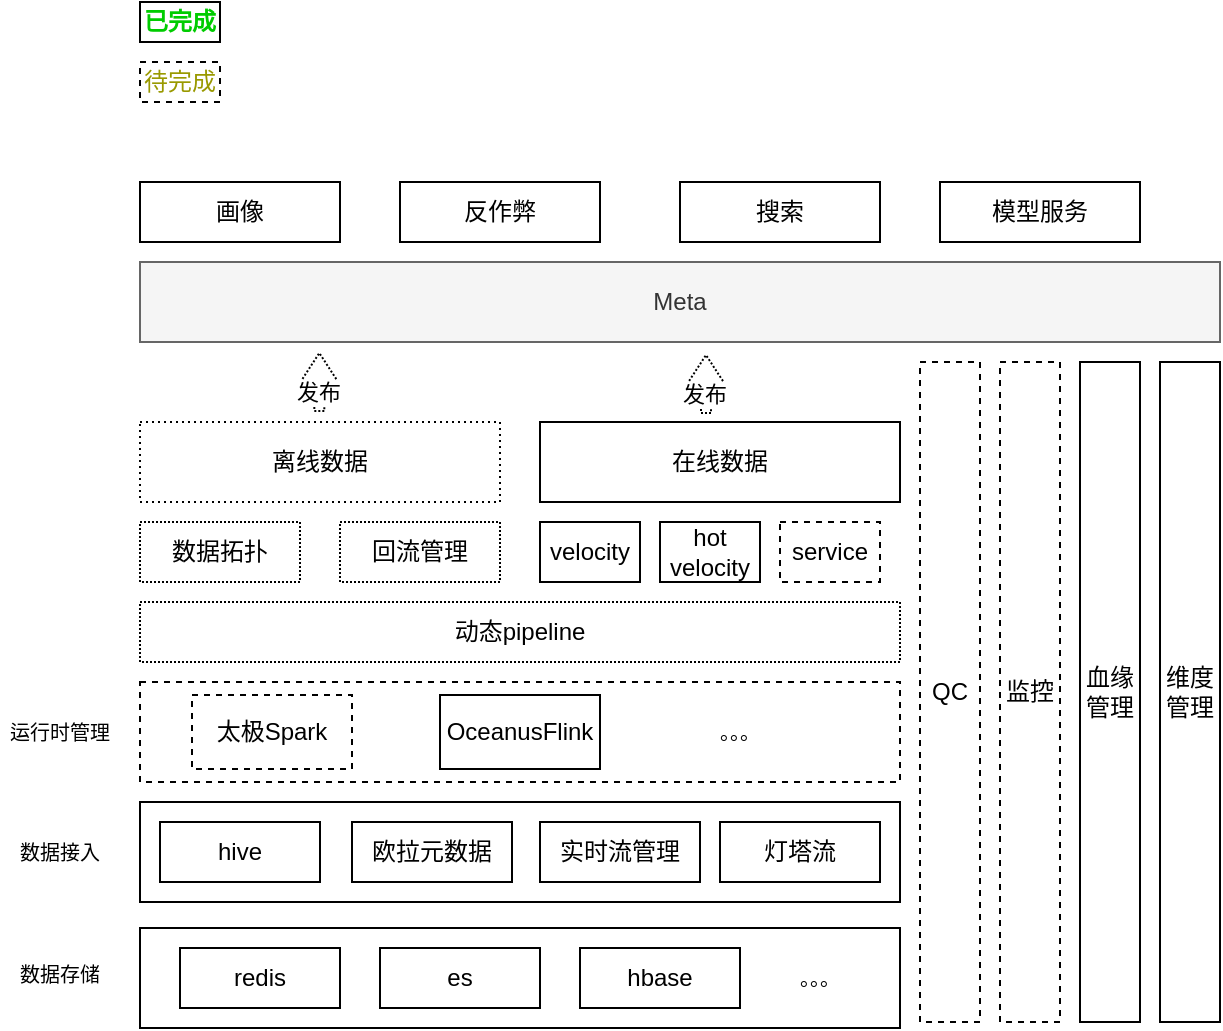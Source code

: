 <mxfile version="13.10.0" type="github">
  <diagram id="OCao537z7p0x5XaGtVkd" name="Page-1">
    <mxGraphModel dx="868" dy="581" grid="1" gridSize="10" guides="1" tooltips="1" connect="1" arrows="1" fold="1" page="1" pageScale="1" pageWidth="827" pageHeight="1169" math="0" shadow="0">
      <root>
        <mxCell id="0" />
        <mxCell id="1" parent="0" />
        <mxCell id="2C7E0FPqzWrL0cdZ8UIa-1" value="Meta" style="rounded=0;whiteSpace=wrap;html=1;fillColor=#f5f5f5;strokeColor=#666666;fontColor=#333333;" vertex="1" parent="1">
          <mxGeometry x="130" y="220" width="540" height="40" as="geometry" />
        </mxCell>
        <mxCell id="2C7E0FPqzWrL0cdZ8UIa-3" value="在线数据" style="rounded=0;whiteSpace=wrap;html=1;" vertex="1" parent="1">
          <mxGeometry x="330" y="300" width="180" height="40" as="geometry" />
        </mxCell>
        <mxCell id="2C7E0FPqzWrL0cdZ8UIa-4" value="离线数据" style="rounded=0;whiteSpace=wrap;html=1;dashed=1;dashPattern=1 2;" vertex="1" parent="1">
          <mxGeometry x="130" y="300" width="180" height="40" as="geometry" />
        </mxCell>
        <mxCell id="2C7E0FPqzWrL0cdZ8UIa-5" value="QC" style="rounded=0;whiteSpace=wrap;html=1;dashed=1;" vertex="1" parent="1">
          <mxGeometry x="520" y="270" width="30" height="330" as="geometry" />
        </mxCell>
        <mxCell id="2C7E0FPqzWrL0cdZ8UIa-6" value="监控" style="rounded=0;whiteSpace=wrap;html=1;dashed=1;" vertex="1" parent="1">
          <mxGeometry x="560" y="270" width="30" height="330" as="geometry" />
        </mxCell>
        <mxCell id="2C7E0FPqzWrL0cdZ8UIa-8" value="" style="shape=flexArrow;endArrow=classic;html=1;endWidth=12.414;endSize=4.379;width=5;dashed=1;dashPattern=1 1;" edge="1" parent="1">
          <mxGeometry width="50" height="50" relative="1" as="geometry">
            <mxPoint x="413" y="296" as="sourcePoint" />
            <mxPoint x="413" y="266" as="targetPoint" />
          </mxGeometry>
        </mxCell>
        <mxCell id="2C7E0FPqzWrL0cdZ8UIa-9" value="发布" style="edgeLabel;html=1;align=center;verticalAlign=middle;resizable=0;points=[];" vertex="1" connectable="0" parent="2C7E0FPqzWrL0cdZ8UIa-8">
          <mxGeometry x="-0.284" y="1" relative="1" as="geometry">
            <mxPoint as="offset" />
          </mxGeometry>
        </mxCell>
        <mxCell id="2C7E0FPqzWrL0cdZ8UIa-10" value="" style="shape=flexArrow;endArrow=classic;html=1;endWidth=12.414;endSize=4.379;width=5;dashed=1;dashPattern=1 1;" edge="1" parent="1">
          <mxGeometry width="50" height="50" relative="1" as="geometry">
            <mxPoint x="219.66" y="295.0" as="sourcePoint" />
            <mxPoint x="219.66" y="265.0" as="targetPoint" />
          </mxGeometry>
        </mxCell>
        <mxCell id="2C7E0FPqzWrL0cdZ8UIa-11" value="发布" style="edgeLabel;html=1;align=center;verticalAlign=middle;resizable=0;points=[];" vertex="1" connectable="0" parent="2C7E0FPqzWrL0cdZ8UIa-10">
          <mxGeometry x="-0.284" y="1" relative="1" as="geometry">
            <mxPoint as="offset" />
          </mxGeometry>
        </mxCell>
        <mxCell id="2C7E0FPqzWrL0cdZ8UIa-14" value="hot velocity" style="rounded=0;whiteSpace=wrap;html=1;" vertex="1" parent="1">
          <mxGeometry x="390" y="350" width="50" height="30" as="geometry" />
        </mxCell>
        <mxCell id="2C7E0FPqzWrL0cdZ8UIa-15" value="velocity" style="rounded=0;whiteSpace=wrap;html=1;" vertex="1" parent="1">
          <mxGeometry x="330" y="350" width="50" height="30" as="geometry" />
        </mxCell>
        <mxCell id="2C7E0FPqzWrL0cdZ8UIa-16" value="动态pipeline" style="rounded=0;whiteSpace=wrap;html=1;dashed=1;dashPattern=1 1;" vertex="1" parent="1">
          <mxGeometry x="130" y="390" width="380" height="30" as="geometry" />
        </mxCell>
        <mxCell id="2C7E0FPqzWrL0cdZ8UIa-17" value="回流管理" style="rounded=0;whiteSpace=wrap;html=1;dashed=1;dashPattern=1 1;" vertex="1" parent="1">
          <mxGeometry x="230" y="350" width="80" height="30" as="geometry" />
        </mxCell>
        <mxCell id="2C7E0FPqzWrL0cdZ8UIa-18" value="&lt;span&gt;血缘&lt;br&gt;管理&lt;/span&gt;" style="rounded=0;whiteSpace=wrap;html=1;" vertex="1" parent="1">
          <mxGeometry x="600" y="270" width="30" height="330" as="geometry" />
        </mxCell>
        <mxCell id="2C7E0FPqzWrL0cdZ8UIa-20" value="" style="rounded=0;whiteSpace=wrap;html=1;" vertex="1" parent="1">
          <mxGeometry x="130" y="490" width="380" height="50" as="geometry" />
        </mxCell>
        <mxCell id="2C7E0FPqzWrL0cdZ8UIa-21" value="hive" style="rounded=0;whiteSpace=wrap;html=1;" vertex="1" parent="1">
          <mxGeometry x="140" y="500" width="80" height="30" as="geometry" />
        </mxCell>
        <mxCell id="2C7E0FPqzWrL0cdZ8UIa-22" value="欧拉元数据" style="rounded=0;whiteSpace=wrap;html=1;" vertex="1" parent="1">
          <mxGeometry x="236" y="500" width="80" height="30" as="geometry" />
        </mxCell>
        <mxCell id="2C7E0FPqzWrL0cdZ8UIa-23" value="实时流管理" style="rounded=0;whiteSpace=wrap;html=1;" vertex="1" parent="1">
          <mxGeometry x="330" y="500" width="80" height="30" as="geometry" />
        </mxCell>
        <mxCell id="2C7E0FPqzWrL0cdZ8UIa-25" value="灯塔流" style="rounded=0;whiteSpace=wrap;html=1;" vertex="1" parent="1">
          <mxGeometry x="420" y="500" width="80" height="30" as="geometry" />
        </mxCell>
        <mxCell id="2C7E0FPqzWrL0cdZ8UIa-26" value="&lt;font style=&quot;font-size: 10px&quot;&gt;数据接入&lt;/font&gt;" style="text;html=1;strokeColor=none;fillColor=none;align=center;verticalAlign=middle;whiteSpace=wrap;rounded=0;dashed=1;" vertex="1" parent="1">
          <mxGeometry x="60" y="502.5" width="60" height="25" as="geometry" />
        </mxCell>
        <mxCell id="2C7E0FPqzWrL0cdZ8UIa-27" value="&lt;font style=&quot;font-size: 10px&quot;&gt;数据存储&lt;/font&gt;" style="text;html=1;strokeColor=none;fillColor=none;align=center;verticalAlign=middle;whiteSpace=wrap;rounded=0;dashed=1;" vertex="1" parent="1">
          <mxGeometry x="60" y="563" width="60" height="25" as="geometry" />
        </mxCell>
        <mxCell id="2C7E0FPqzWrL0cdZ8UIa-28" value="" style="rounded=0;whiteSpace=wrap;html=1;" vertex="1" parent="1">
          <mxGeometry x="130" y="553" width="380" height="50" as="geometry" />
        </mxCell>
        <mxCell id="2C7E0FPqzWrL0cdZ8UIa-29" value="redis" style="rounded=0;whiteSpace=wrap;html=1;" vertex="1" parent="1">
          <mxGeometry x="150" y="563" width="80" height="30" as="geometry" />
        </mxCell>
        <mxCell id="2C7E0FPqzWrL0cdZ8UIa-30" value="es" style="rounded=0;whiteSpace=wrap;html=1;" vertex="1" parent="1">
          <mxGeometry x="250" y="563" width="80" height="30" as="geometry" />
        </mxCell>
        <mxCell id="2C7E0FPqzWrL0cdZ8UIa-31" value="hbase" style="rounded=0;whiteSpace=wrap;html=1;" vertex="1" parent="1">
          <mxGeometry x="350" y="563" width="80" height="30" as="geometry" />
        </mxCell>
        <mxCell id="2C7E0FPqzWrL0cdZ8UIa-32" value="&lt;font style=&quot;font-size: 10px&quot;&gt;。。。&lt;/font&gt;" style="text;html=1;strokeColor=none;fillColor=none;align=center;verticalAlign=middle;whiteSpace=wrap;rounded=0;dashed=1;" vertex="1" parent="1">
          <mxGeometry x="440" y="565.5" width="60" height="25" as="geometry" />
        </mxCell>
        <mxCell id="2C7E0FPqzWrL0cdZ8UIa-33" value="" style="rounded=0;whiteSpace=wrap;html=1;dashed=1;" vertex="1" parent="1">
          <mxGeometry x="130" y="430" width="380" height="50" as="geometry" />
        </mxCell>
        <mxCell id="2C7E0FPqzWrL0cdZ8UIa-34" value="&lt;font style=&quot;font-size: 10px&quot;&gt;运行时管理&lt;/font&gt;" style="text;html=1;strokeColor=none;fillColor=none;align=center;verticalAlign=middle;whiteSpace=wrap;rounded=0;dashed=1;" vertex="1" parent="1">
          <mxGeometry x="60" y="442.5" width="60" height="25" as="geometry" />
        </mxCell>
        <mxCell id="2C7E0FPqzWrL0cdZ8UIa-35" value="太极Spark" style="rounded=0;whiteSpace=wrap;html=1;dashed=1;" vertex="1" parent="1">
          <mxGeometry x="156" y="436.5" width="80" height="37" as="geometry" />
        </mxCell>
        <mxCell id="2C7E0FPqzWrL0cdZ8UIa-36" value="OceanusFlink" style="rounded=0;whiteSpace=wrap;html=1;" vertex="1" parent="1">
          <mxGeometry x="280" y="436.5" width="80" height="37" as="geometry" />
        </mxCell>
        <mxCell id="2C7E0FPqzWrL0cdZ8UIa-37" value="&lt;font style=&quot;font-size: 10px&quot;&gt;。。。&lt;/font&gt;" style="text;html=1;strokeColor=none;fillColor=none;align=center;verticalAlign=middle;whiteSpace=wrap;rounded=0;dashed=1;" vertex="1" parent="1">
          <mxGeometry x="400" y="442.5" width="60" height="25" as="geometry" />
        </mxCell>
        <mxCell id="2C7E0FPqzWrL0cdZ8UIa-38" value="service" style="rounded=0;whiteSpace=wrap;html=1;dashed=1;" vertex="1" parent="1">
          <mxGeometry x="450" y="350" width="50" height="30" as="geometry" />
        </mxCell>
        <mxCell id="2C7E0FPqzWrL0cdZ8UIa-39" value="画像" style="rounded=0;whiteSpace=wrap;html=1;" vertex="1" parent="1">
          <mxGeometry x="130" y="180" width="100" height="30" as="geometry" />
        </mxCell>
        <mxCell id="2C7E0FPqzWrL0cdZ8UIa-40" value="反作弊" style="rounded=0;whiteSpace=wrap;html=1;" vertex="1" parent="1">
          <mxGeometry x="260" y="180" width="100" height="30" as="geometry" />
        </mxCell>
        <mxCell id="2C7E0FPqzWrL0cdZ8UIa-41" value="搜索" style="rounded=0;whiteSpace=wrap;html=1;" vertex="1" parent="1">
          <mxGeometry x="400" y="180" width="100" height="30" as="geometry" />
        </mxCell>
        <mxCell id="2C7E0FPqzWrL0cdZ8UIa-42" value="模型服务" style="rounded=0;whiteSpace=wrap;html=1;" vertex="1" parent="1">
          <mxGeometry x="530" y="180" width="100" height="30" as="geometry" />
        </mxCell>
        <mxCell id="2C7E0FPqzWrL0cdZ8UIa-44" value="&lt;b&gt;&lt;font color=&quot;#00cc00&quot;&gt;已完成&lt;/font&gt;&lt;/b&gt;" style="rounded=0;whiteSpace=wrap;html=1;" vertex="1" parent="1">
          <mxGeometry x="130" y="90" width="40" height="20" as="geometry" />
        </mxCell>
        <mxCell id="2C7E0FPqzWrL0cdZ8UIa-45" value="&lt;font color=&quot;#999900&quot;&gt;待完成&lt;/font&gt;" style="rounded=0;whiteSpace=wrap;html=1;dashed=1;" vertex="1" parent="1">
          <mxGeometry x="130" y="120" width="40" height="20" as="geometry" />
        </mxCell>
        <mxCell id="2C7E0FPqzWrL0cdZ8UIa-46" value="&lt;font style=&quot;font-size: 12px&quot;&gt;维度&lt;br&gt;管理&lt;/font&gt;" style="rounded=0;whiteSpace=wrap;html=1;" vertex="1" parent="1">
          <mxGeometry x="640" y="270" width="30" height="330" as="geometry" />
        </mxCell>
        <mxCell id="2C7E0FPqzWrL0cdZ8UIa-47" value="数据拓扑" style="rounded=0;whiteSpace=wrap;html=1;dashed=1;dashPattern=1 1;" vertex="1" parent="1">
          <mxGeometry x="130" y="350" width="80" height="30" as="geometry" />
        </mxCell>
      </root>
    </mxGraphModel>
  </diagram>
</mxfile>
